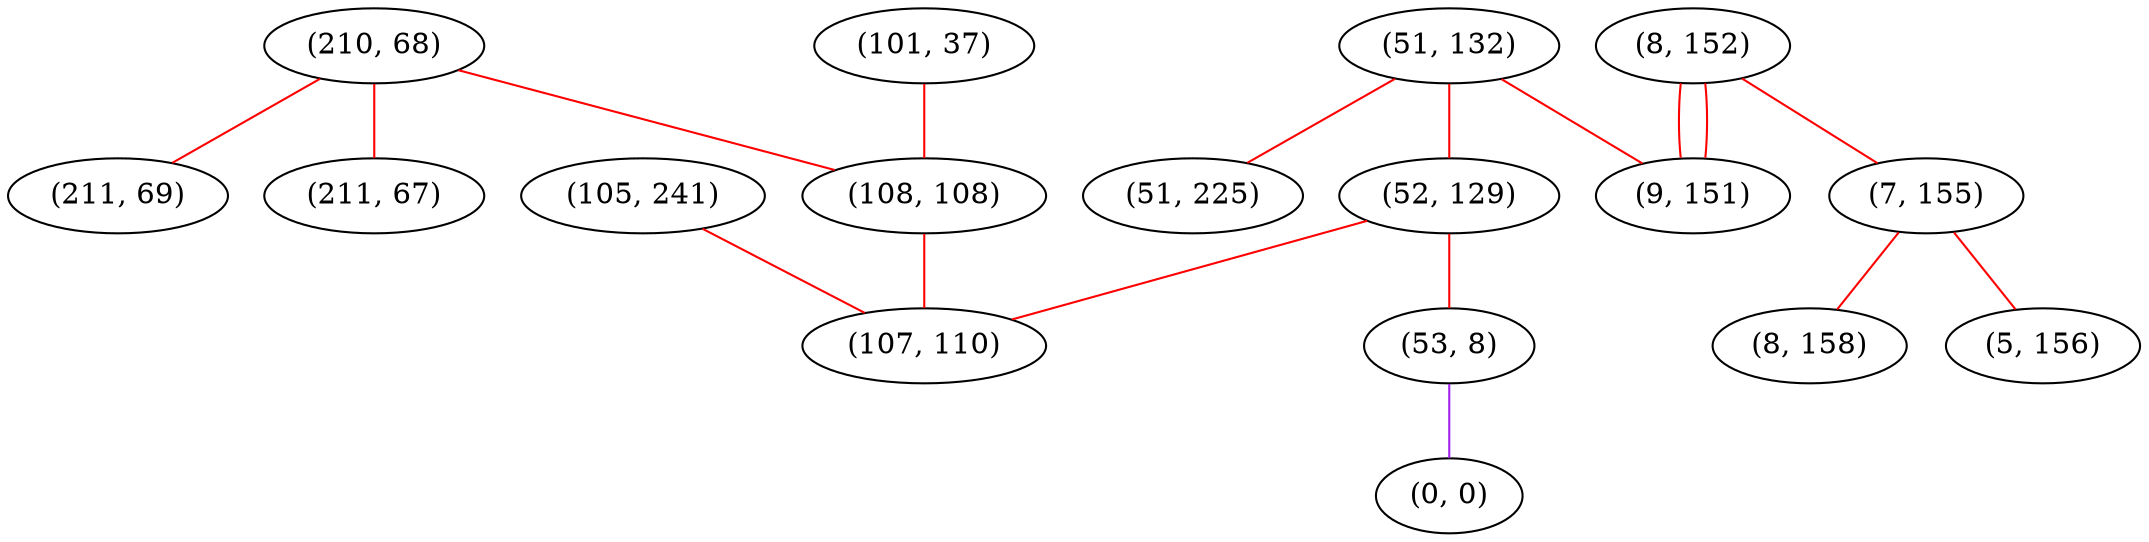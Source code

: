 graph "" {
"(210, 68)";
"(8, 152)";
"(101, 37)";
"(7, 155)";
"(108, 108)";
"(51, 132)";
"(52, 129)";
"(53, 8)";
"(9, 151)";
"(8, 158)";
"(0, 0)";
"(105, 241)";
"(107, 110)";
"(211, 69)";
"(5, 156)";
"(51, 225)";
"(211, 67)";
"(210, 68)" -- "(108, 108)"  [color=red, key=0, weight=1];
"(210, 68)" -- "(211, 67)"  [color=red, key=0, weight=1];
"(210, 68)" -- "(211, 69)"  [color=red, key=0, weight=1];
"(8, 152)" -- "(7, 155)"  [color=red, key=0, weight=1];
"(8, 152)" -- "(9, 151)"  [color=red, key=0, weight=1];
"(8, 152)" -- "(9, 151)"  [color=red, key=1, weight=1];
"(101, 37)" -- "(108, 108)"  [color=red, key=0, weight=1];
"(7, 155)" -- "(8, 158)"  [color=red, key=0, weight=1];
"(7, 155)" -- "(5, 156)"  [color=red, key=0, weight=1];
"(108, 108)" -- "(107, 110)"  [color=red, key=0, weight=1];
"(51, 132)" -- "(51, 225)"  [color=red, key=0, weight=1];
"(51, 132)" -- "(52, 129)"  [color=red, key=0, weight=1];
"(51, 132)" -- "(9, 151)"  [color=red, key=0, weight=1];
"(52, 129)" -- "(53, 8)"  [color=red, key=0, weight=1];
"(52, 129)" -- "(107, 110)"  [color=red, key=0, weight=1];
"(53, 8)" -- "(0, 0)"  [color=purple, key=0, weight=4];
"(105, 241)" -- "(107, 110)"  [color=red, key=0, weight=1];
}
